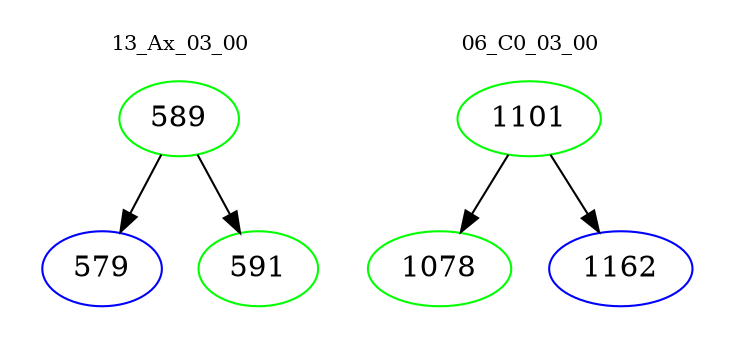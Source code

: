 digraph{
subgraph cluster_0 {
color = white
label = "13_Ax_03_00";
fontsize=10;
T0_589 [label="589", color="green"]
T0_589 -> T0_579 [color="black"]
T0_579 [label="579", color="blue"]
T0_589 -> T0_591 [color="black"]
T0_591 [label="591", color="green"]
}
subgraph cluster_1 {
color = white
label = "06_C0_03_00";
fontsize=10;
T1_1101 [label="1101", color="green"]
T1_1101 -> T1_1078 [color="black"]
T1_1078 [label="1078", color="green"]
T1_1101 -> T1_1162 [color="black"]
T1_1162 [label="1162", color="blue"]
}
}
